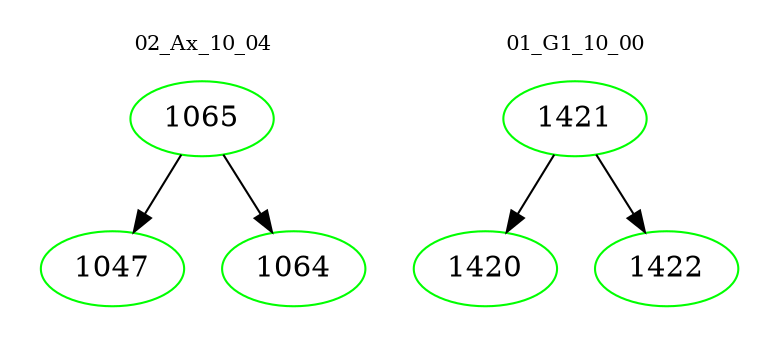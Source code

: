 digraph{
subgraph cluster_0 {
color = white
label = "02_Ax_10_04";
fontsize=10;
T0_1065 [label="1065", color="green"]
T0_1065 -> T0_1047 [color="black"]
T0_1047 [label="1047", color="green"]
T0_1065 -> T0_1064 [color="black"]
T0_1064 [label="1064", color="green"]
}
subgraph cluster_1 {
color = white
label = "01_G1_10_00";
fontsize=10;
T1_1421 [label="1421", color="green"]
T1_1421 -> T1_1420 [color="black"]
T1_1420 [label="1420", color="green"]
T1_1421 -> T1_1422 [color="black"]
T1_1422 [label="1422", color="green"]
}
}
